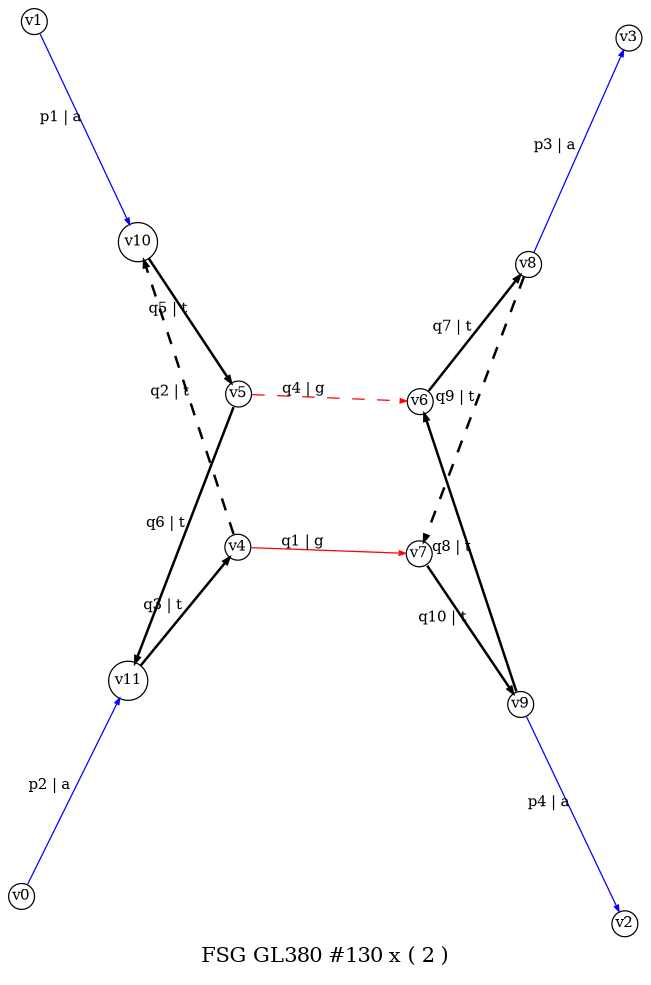 digraph dot_130_0_GL380 {
label="FSG GL380 #130 x ( 2 )";
noverlap="scale"; layout="neato";
graph [ 
overall_factor="NumeratorDependentGrouping(380,1,AntiFermionSpinSumSign(1)*AutG(1)^-1*ExternalFermionOrderingSign(1))+NumeratorDependentGrouping(381,1,AntiFermionSpinSumSign(1)*AutG(1)^-1*ExternalFermionOrderingSign(1))",
overall_factor_evaluated="2",
fontsize=10,ratio=1.5
 ];
node [ fontsize=7,shape=circle,margin=0,height=0.01,penwidth=0.6 ];
edge [ fontsize=7,arrowsize=0.3,penwidth=0.6 ];
"v1" -> "v10" [label="p1 | a",color="blue",penwidth="0.6",style="solid"];
"v0" -> "v11" [label="p2 | a",color="blue",penwidth="0.6",style="solid"];
"v8" -> "v3" [label="p3 | a",color="blue",penwidth="0.6",style="solid"];
"v9" -> "v2" [label="p4 | a",color="blue",penwidth="0.6",style="solid"];
"v4" -> "v7" [label="q1 | g",color="red",penwidth="0.6",style="solid"];
"v4" -> "v10" [label="q2 | t",color="black",penwidth="1.2",style="dashed"];
"v11" -> "v4" [label="q3 | t",color="black",penwidth="1.2",style="solid"];
"v5" -> "v6" [label="q4 | g",color="red",penwidth="0.6",style="dashed"];
"v10" -> "v5" [label="q5 | t",color="black",penwidth="1.2",style="solid"];
"v5" -> "v11" [label="q6 | t",color="black",penwidth="1.2",style="solid"];
"v6" -> "v8" [label="q7 | t",color="black",penwidth="1.2",style="solid"];
"v9" -> "v6" [label="q8 | t",color="black",penwidth="1.2",style="solid"];
"v8" -> "v7" [label="q9 | t",color="black",penwidth="1.2",style="dashed"];
"v7" -> "v9" [label="q10 | t",color="black",penwidth="1.2",style="solid"];
}